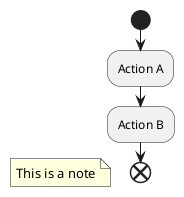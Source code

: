 @startuml cheatsheet

start
:Action A;
:Action B;
end


floating note left: This is a note

@enduml

@startuml sample
start
if (condition A) then (yes)
  :Text 1;
elseif (condition B) then (yes)
  :Text 2;
  stop
(no) elseif (condition C) then (yes)
  :Text 3;
(no) elseif (condition D) then (yes)
  :Text 4;
else (nothing)
  :Text else;
endif
stop
@enduml

@startuml sample-swimlane

	
@startuml
|Swimlane1|
start
:foo1;
|#AntiqueWhite|Swimlane2|
:foo2;
:foo3;
|Swimlane1|
:foo4;
|Swimlane2|
:foo5;
stop
@enduml